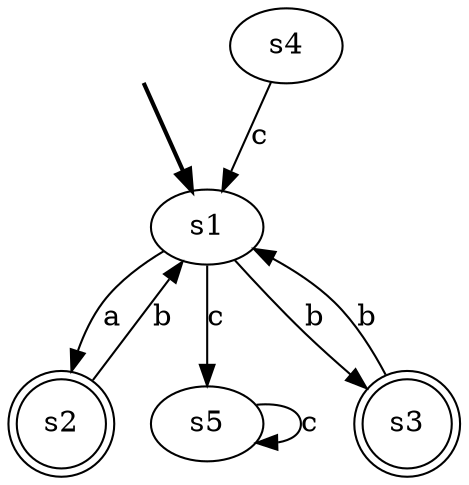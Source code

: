 digraph {
	fake [style=invisible]
	s2 [shape=doublecircle]
	s5
	s1 [root=true]
	s4
	s3 [shape=doublecircle]
	fake -> s1 [style=bold]
	s4 -> s1 [label=c]
	s2 -> s1 [label=b]
	s5 -> s5 [label=c]
	s3 -> s1 [label=b]
	s1 -> s5 [label=c]
	s1 -> s2 [label=a]
	s1 -> s3 [label=b]
}
